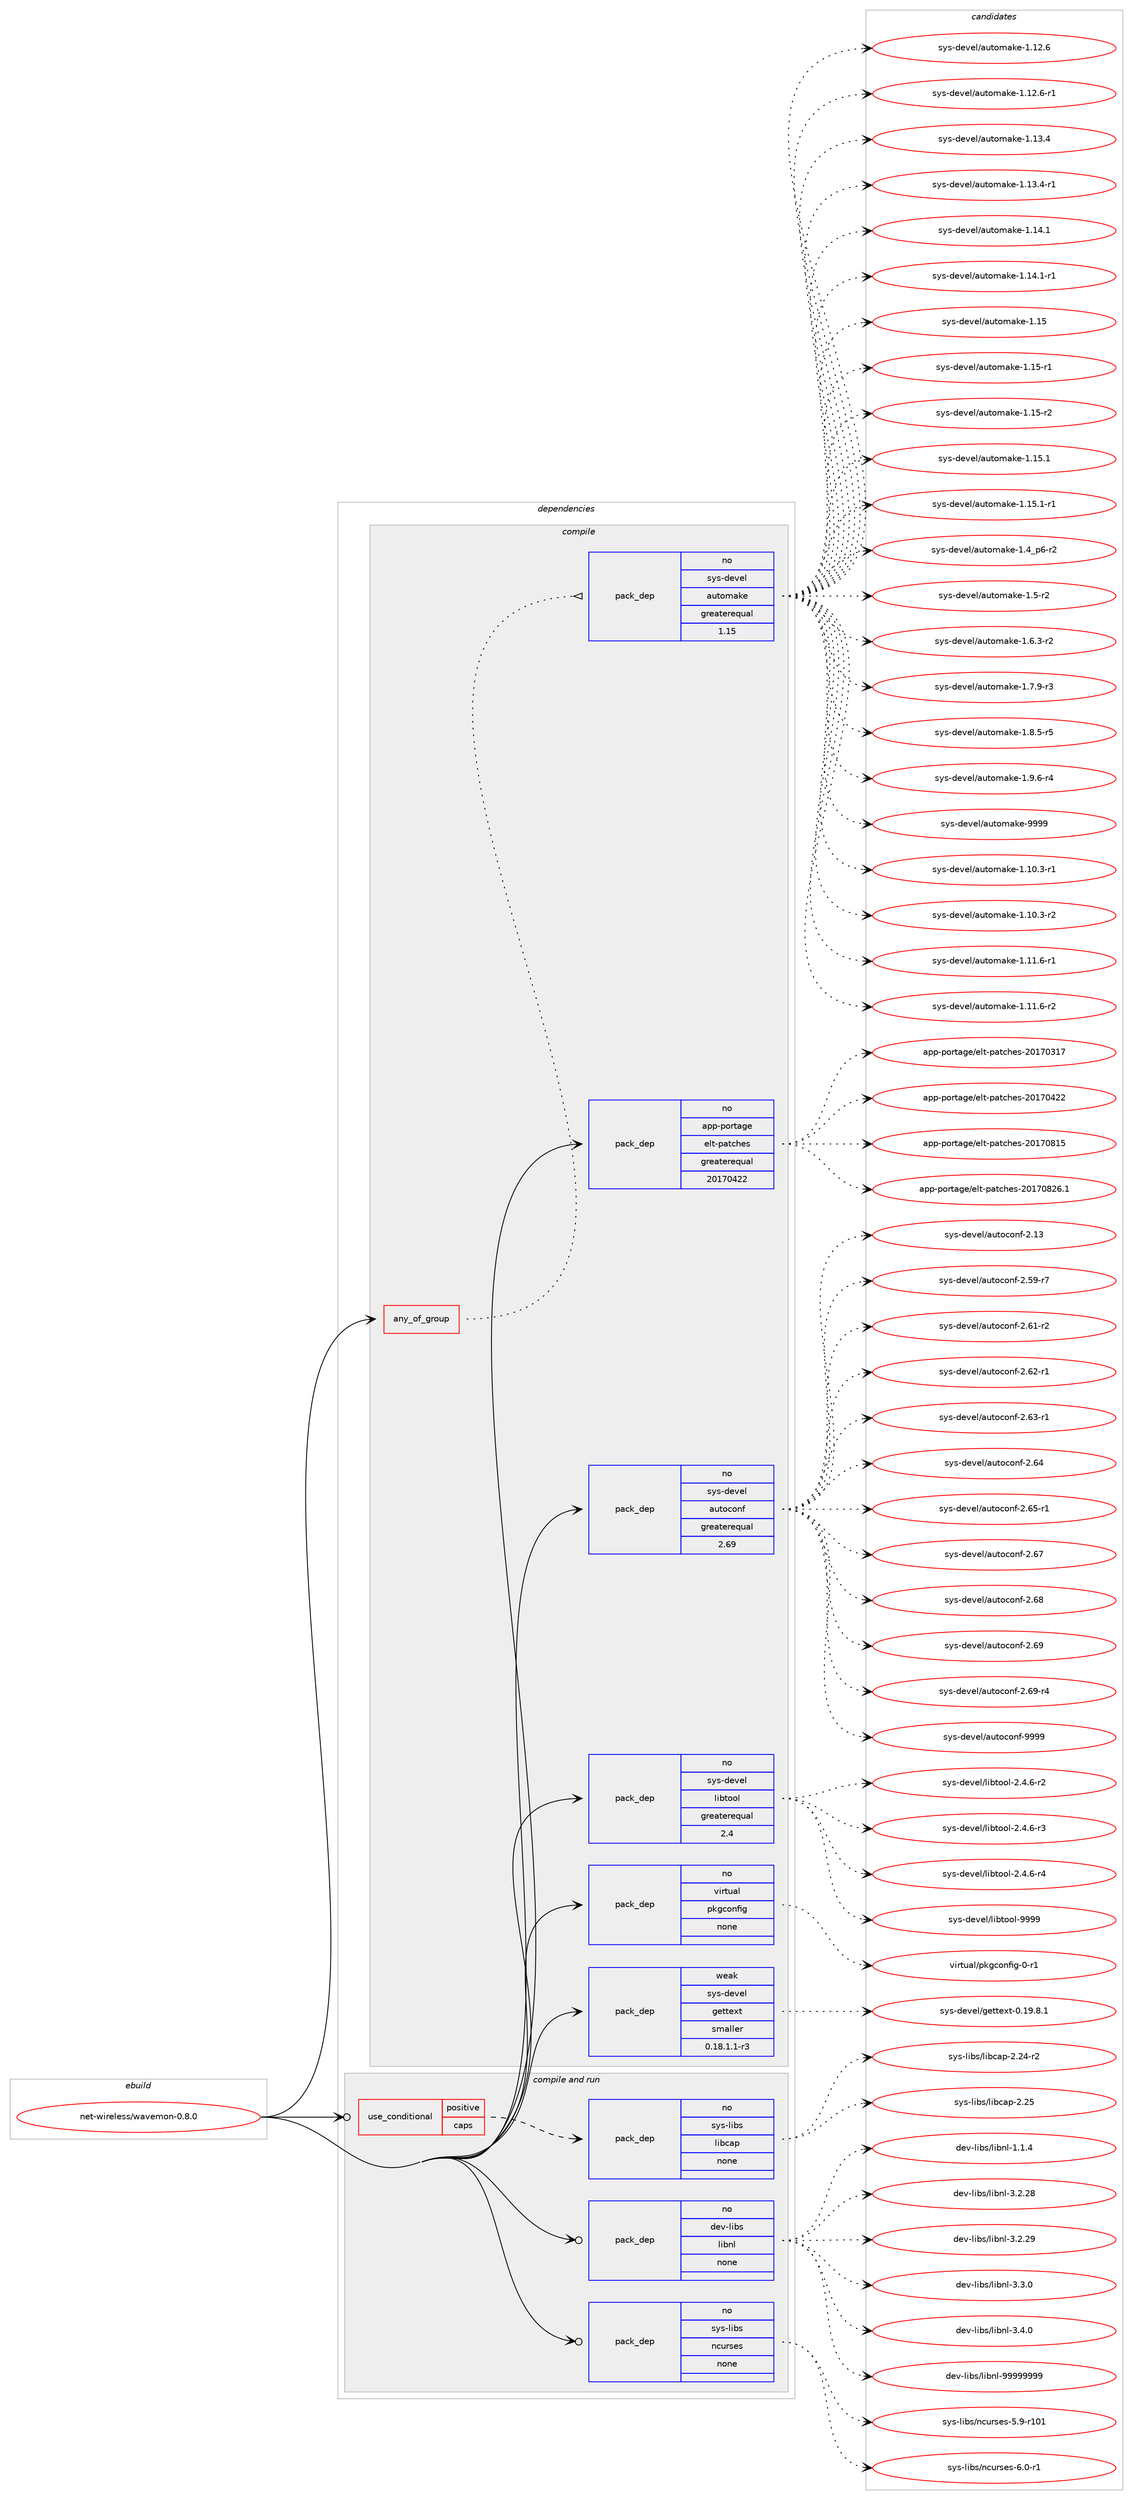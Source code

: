 digraph prolog {

# *************
# Graph options
# *************

newrank=true;
concentrate=true;
compound=true;
graph [rankdir=LR,fontname=Helvetica,fontsize=10,ranksep=1.5];#, ranksep=2.5, nodesep=0.2];
edge  [arrowhead=vee];
node  [fontname=Helvetica,fontsize=10];

# **********
# The ebuild
# **********

subgraph cluster_leftcol {
color=gray;
rank=same;
label=<<i>ebuild</i>>;
id [label="net-wireless/wavemon-0.8.0", color=red, width=4, href="../net-wireless/wavemon-0.8.0.svg"];
}

# ****************
# The dependencies
# ****************

subgraph cluster_midcol {
color=gray;
label=<<i>dependencies</i>>;
subgraph cluster_compile {
fillcolor="#eeeeee";
style=filled;
label=<<i>compile</i>>;
subgraph any7404 {
dependency440443 [label=<<TABLE BORDER="0" CELLBORDER="1" CELLSPACING="0" CELLPADDING="4"><TR><TD CELLPADDING="10">any_of_group</TD></TR></TABLE>>, shape=none, color=red];subgraph pack323925 {
dependency440444 [label=<<TABLE BORDER="0" CELLBORDER="1" CELLSPACING="0" CELLPADDING="4" WIDTH="220"><TR><TD ROWSPAN="6" CELLPADDING="30">pack_dep</TD></TR><TR><TD WIDTH="110">no</TD></TR><TR><TD>sys-devel</TD></TR><TR><TD>automake</TD></TR><TR><TD>greaterequal</TD></TR><TR><TD>1.15</TD></TR></TABLE>>, shape=none, color=blue];
}
dependency440443:e -> dependency440444:w [weight=20,style="dotted",arrowhead="oinv"];
}
id:e -> dependency440443:w [weight=20,style="solid",arrowhead="vee"];
subgraph pack323926 {
dependency440445 [label=<<TABLE BORDER="0" CELLBORDER="1" CELLSPACING="0" CELLPADDING="4" WIDTH="220"><TR><TD ROWSPAN="6" CELLPADDING="30">pack_dep</TD></TR><TR><TD WIDTH="110">no</TD></TR><TR><TD>app-portage</TD></TR><TR><TD>elt-patches</TD></TR><TR><TD>greaterequal</TD></TR><TR><TD>20170422</TD></TR></TABLE>>, shape=none, color=blue];
}
id:e -> dependency440445:w [weight=20,style="solid",arrowhead="vee"];
subgraph pack323927 {
dependency440446 [label=<<TABLE BORDER="0" CELLBORDER="1" CELLSPACING="0" CELLPADDING="4" WIDTH="220"><TR><TD ROWSPAN="6" CELLPADDING="30">pack_dep</TD></TR><TR><TD WIDTH="110">no</TD></TR><TR><TD>sys-devel</TD></TR><TR><TD>autoconf</TD></TR><TR><TD>greaterequal</TD></TR><TR><TD>2.69</TD></TR></TABLE>>, shape=none, color=blue];
}
id:e -> dependency440446:w [weight=20,style="solid",arrowhead="vee"];
subgraph pack323928 {
dependency440447 [label=<<TABLE BORDER="0" CELLBORDER="1" CELLSPACING="0" CELLPADDING="4" WIDTH="220"><TR><TD ROWSPAN="6" CELLPADDING="30">pack_dep</TD></TR><TR><TD WIDTH="110">no</TD></TR><TR><TD>sys-devel</TD></TR><TR><TD>libtool</TD></TR><TR><TD>greaterequal</TD></TR><TR><TD>2.4</TD></TR></TABLE>>, shape=none, color=blue];
}
id:e -> dependency440447:w [weight=20,style="solid",arrowhead="vee"];
subgraph pack323929 {
dependency440448 [label=<<TABLE BORDER="0" CELLBORDER="1" CELLSPACING="0" CELLPADDING="4" WIDTH="220"><TR><TD ROWSPAN="6" CELLPADDING="30">pack_dep</TD></TR><TR><TD WIDTH="110">no</TD></TR><TR><TD>virtual</TD></TR><TR><TD>pkgconfig</TD></TR><TR><TD>none</TD></TR><TR><TD></TD></TR></TABLE>>, shape=none, color=blue];
}
id:e -> dependency440448:w [weight=20,style="solid",arrowhead="vee"];
subgraph pack323930 {
dependency440449 [label=<<TABLE BORDER="0" CELLBORDER="1" CELLSPACING="0" CELLPADDING="4" WIDTH="220"><TR><TD ROWSPAN="6" CELLPADDING="30">pack_dep</TD></TR><TR><TD WIDTH="110">weak</TD></TR><TR><TD>sys-devel</TD></TR><TR><TD>gettext</TD></TR><TR><TD>smaller</TD></TR><TR><TD>0.18.1.1-r3</TD></TR></TABLE>>, shape=none, color=blue];
}
id:e -> dependency440449:w [weight=20,style="solid",arrowhead="vee"];
}
subgraph cluster_compileandrun {
fillcolor="#eeeeee";
style=filled;
label=<<i>compile and run</i>>;
subgraph cond108875 {
dependency440450 [label=<<TABLE BORDER="0" CELLBORDER="1" CELLSPACING="0" CELLPADDING="4"><TR><TD ROWSPAN="3" CELLPADDING="10">use_conditional</TD></TR><TR><TD>positive</TD></TR><TR><TD>caps</TD></TR></TABLE>>, shape=none, color=red];
subgraph pack323931 {
dependency440451 [label=<<TABLE BORDER="0" CELLBORDER="1" CELLSPACING="0" CELLPADDING="4" WIDTH="220"><TR><TD ROWSPAN="6" CELLPADDING="30">pack_dep</TD></TR><TR><TD WIDTH="110">no</TD></TR><TR><TD>sys-libs</TD></TR><TR><TD>libcap</TD></TR><TR><TD>none</TD></TR><TR><TD></TD></TR></TABLE>>, shape=none, color=blue];
}
dependency440450:e -> dependency440451:w [weight=20,style="dashed",arrowhead="vee"];
}
id:e -> dependency440450:w [weight=20,style="solid",arrowhead="odotvee"];
subgraph pack323932 {
dependency440452 [label=<<TABLE BORDER="0" CELLBORDER="1" CELLSPACING="0" CELLPADDING="4" WIDTH="220"><TR><TD ROWSPAN="6" CELLPADDING="30">pack_dep</TD></TR><TR><TD WIDTH="110">no</TD></TR><TR><TD>dev-libs</TD></TR><TR><TD>libnl</TD></TR><TR><TD>none</TD></TR><TR><TD></TD></TR></TABLE>>, shape=none, color=blue];
}
id:e -> dependency440452:w [weight=20,style="solid",arrowhead="odotvee"];
subgraph pack323933 {
dependency440453 [label=<<TABLE BORDER="0" CELLBORDER="1" CELLSPACING="0" CELLPADDING="4" WIDTH="220"><TR><TD ROWSPAN="6" CELLPADDING="30">pack_dep</TD></TR><TR><TD WIDTH="110">no</TD></TR><TR><TD>sys-libs</TD></TR><TR><TD>ncurses</TD></TR><TR><TD>none</TD></TR><TR><TD></TD></TR></TABLE>>, shape=none, color=blue];
}
id:e -> dependency440453:w [weight=20,style="solid",arrowhead="odotvee"];
}
subgraph cluster_run {
fillcolor="#eeeeee";
style=filled;
label=<<i>run</i>>;
}
}

# **************
# The candidates
# **************

subgraph cluster_choices {
rank=same;
color=gray;
label=<<i>candidates</i>>;

subgraph choice323925 {
color=black;
nodesep=1;
choice11512111545100101118101108479711711611110997107101454946494846514511449 [label="sys-devel/automake-1.10.3-r1", color=red, width=4,href="../sys-devel/automake-1.10.3-r1.svg"];
choice11512111545100101118101108479711711611110997107101454946494846514511450 [label="sys-devel/automake-1.10.3-r2", color=red, width=4,href="../sys-devel/automake-1.10.3-r2.svg"];
choice11512111545100101118101108479711711611110997107101454946494946544511449 [label="sys-devel/automake-1.11.6-r1", color=red, width=4,href="../sys-devel/automake-1.11.6-r1.svg"];
choice11512111545100101118101108479711711611110997107101454946494946544511450 [label="sys-devel/automake-1.11.6-r2", color=red, width=4,href="../sys-devel/automake-1.11.6-r2.svg"];
choice1151211154510010111810110847971171161111099710710145494649504654 [label="sys-devel/automake-1.12.6", color=red, width=4,href="../sys-devel/automake-1.12.6.svg"];
choice11512111545100101118101108479711711611110997107101454946495046544511449 [label="sys-devel/automake-1.12.6-r1", color=red, width=4,href="../sys-devel/automake-1.12.6-r1.svg"];
choice1151211154510010111810110847971171161111099710710145494649514652 [label="sys-devel/automake-1.13.4", color=red, width=4,href="../sys-devel/automake-1.13.4.svg"];
choice11512111545100101118101108479711711611110997107101454946495146524511449 [label="sys-devel/automake-1.13.4-r1", color=red, width=4,href="../sys-devel/automake-1.13.4-r1.svg"];
choice1151211154510010111810110847971171161111099710710145494649524649 [label="sys-devel/automake-1.14.1", color=red, width=4,href="../sys-devel/automake-1.14.1.svg"];
choice11512111545100101118101108479711711611110997107101454946495246494511449 [label="sys-devel/automake-1.14.1-r1", color=red, width=4,href="../sys-devel/automake-1.14.1-r1.svg"];
choice115121115451001011181011084797117116111109971071014549464953 [label="sys-devel/automake-1.15", color=red, width=4,href="../sys-devel/automake-1.15.svg"];
choice1151211154510010111810110847971171161111099710710145494649534511449 [label="sys-devel/automake-1.15-r1", color=red, width=4,href="../sys-devel/automake-1.15-r1.svg"];
choice1151211154510010111810110847971171161111099710710145494649534511450 [label="sys-devel/automake-1.15-r2", color=red, width=4,href="../sys-devel/automake-1.15-r2.svg"];
choice1151211154510010111810110847971171161111099710710145494649534649 [label="sys-devel/automake-1.15.1", color=red, width=4,href="../sys-devel/automake-1.15.1.svg"];
choice11512111545100101118101108479711711611110997107101454946495346494511449 [label="sys-devel/automake-1.15.1-r1", color=red, width=4,href="../sys-devel/automake-1.15.1-r1.svg"];
choice115121115451001011181011084797117116111109971071014549465295112544511450 [label="sys-devel/automake-1.4_p6-r2", color=red, width=4,href="../sys-devel/automake-1.4_p6-r2.svg"];
choice11512111545100101118101108479711711611110997107101454946534511450 [label="sys-devel/automake-1.5-r2", color=red, width=4,href="../sys-devel/automake-1.5-r2.svg"];
choice115121115451001011181011084797117116111109971071014549465446514511450 [label="sys-devel/automake-1.6.3-r2", color=red, width=4,href="../sys-devel/automake-1.6.3-r2.svg"];
choice115121115451001011181011084797117116111109971071014549465546574511451 [label="sys-devel/automake-1.7.9-r3", color=red, width=4,href="../sys-devel/automake-1.7.9-r3.svg"];
choice115121115451001011181011084797117116111109971071014549465646534511453 [label="sys-devel/automake-1.8.5-r5", color=red, width=4,href="../sys-devel/automake-1.8.5-r5.svg"];
choice115121115451001011181011084797117116111109971071014549465746544511452 [label="sys-devel/automake-1.9.6-r4", color=red, width=4,href="../sys-devel/automake-1.9.6-r4.svg"];
choice115121115451001011181011084797117116111109971071014557575757 [label="sys-devel/automake-9999", color=red, width=4,href="../sys-devel/automake-9999.svg"];
dependency440444:e -> choice11512111545100101118101108479711711611110997107101454946494846514511449:w [style=dotted,weight="100"];
dependency440444:e -> choice11512111545100101118101108479711711611110997107101454946494846514511450:w [style=dotted,weight="100"];
dependency440444:e -> choice11512111545100101118101108479711711611110997107101454946494946544511449:w [style=dotted,weight="100"];
dependency440444:e -> choice11512111545100101118101108479711711611110997107101454946494946544511450:w [style=dotted,weight="100"];
dependency440444:e -> choice1151211154510010111810110847971171161111099710710145494649504654:w [style=dotted,weight="100"];
dependency440444:e -> choice11512111545100101118101108479711711611110997107101454946495046544511449:w [style=dotted,weight="100"];
dependency440444:e -> choice1151211154510010111810110847971171161111099710710145494649514652:w [style=dotted,weight="100"];
dependency440444:e -> choice11512111545100101118101108479711711611110997107101454946495146524511449:w [style=dotted,weight="100"];
dependency440444:e -> choice1151211154510010111810110847971171161111099710710145494649524649:w [style=dotted,weight="100"];
dependency440444:e -> choice11512111545100101118101108479711711611110997107101454946495246494511449:w [style=dotted,weight="100"];
dependency440444:e -> choice115121115451001011181011084797117116111109971071014549464953:w [style=dotted,weight="100"];
dependency440444:e -> choice1151211154510010111810110847971171161111099710710145494649534511449:w [style=dotted,weight="100"];
dependency440444:e -> choice1151211154510010111810110847971171161111099710710145494649534511450:w [style=dotted,weight="100"];
dependency440444:e -> choice1151211154510010111810110847971171161111099710710145494649534649:w [style=dotted,weight="100"];
dependency440444:e -> choice11512111545100101118101108479711711611110997107101454946495346494511449:w [style=dotted,weight="100"];
dependency440444:e -> choice115121115451001011181011084797117116111109971071014549465295112544511450:w [style=dotted,weight="100"];
dependency440444:e -> choice11512111545100101118101108479711711611110997107101454946534511450:w [style=dotted,weight="100"];
dependency440444:e -> choice115121115451001011181011084797117116111109971071014549465446514511450:w [style=dotted,weight="100"];
dependency440444:e -> choice115121115451001011181011084797117116111109971071014549465546574511451:w [style=dotted,weight="100"];
dependency440444:e -> choice115121115451001011181011084797117116111109971071014549465646534511453:w [style=dotted,weight="100"];
dependency440444:e -> choice115121115451001011181011084797117116111109971071014549465746544511452:w [style=dotted,weight="100"];
dependency440444:e -> choice115121115451001011181011084797117116111109971071014557575757:w [style=dotted,weight="100"];
}
subgraph choice323926 {
color=black;
nodesep=1;
choice97112112451121111141169710310147101108116451129711699104101115455048495548514955 [label="app-portage/elt-patches-20170317", color=red, width=4,href="../app-portage/elt-patches-20170317.svg"];
choice97112112451121111141169710310147101108116451129711699104101115455048495548525050 [label="app-portage/elt-patches-20170422", color=red, width=4,href="../app-portage/elt-patches-20170422.svg"];
choice97112112451121111141169710310147101108116451129711699104101115455048495548564953 [label="app-portage/elt-patches-20170815", color=red, width=4,href="../app-portage/elt-patches-20170815.svg"];
choice971121124511211111411697103101471011081164511297116991041011154550484955485650544649 [label="app-portage/elt-patches-20170826.1", color=red, width=4,href="../app-portage/elt-patches-20170826.1.svg"];
dependency440445:e -> choice97112112451121111141169710310147101108116451129711699104101115455048495548514955:w [style=dotted,weight="100"];
dependency440445:e -> choice97112112451121111141169710310147101108116451129711699104101115455048495548525050:w [style=dotted,weight="100"];
dependency440445:e -> choice97112112451121111141169710310147101108116451129711699104101115455048495548564953:w [style=dotted,weight="100"];
dependency440445:e -> choice971121124511211111411697103101471011081164511297116991041011154550484955485650544649:w [style=dotted,weight="100"];
}
subgraph choice323927 {
color=black;
nodesep=1;
choice115121115451001011181011084797117116111991111101024550464951 [label="sys-devel/autoconf-2.13", color=red, width=4,href="../sys-devel/autoconf-2.13.svg"];
choice1151211154510010111810110847971171161119911111010245504653574511455 [label="sys-devel/autoconf-2.59-r7", color=red, width=4,href="../sys-devel/autoconf-2.59-r7.svg"];
choice1151211154510010111810110847971171161119911111010245504654494511450 [label="sys-devel/autoconf-2.61-r2", color=red, width=4,href="../sys-devel/autoconf-2.61-r2.svg"];
choice1151211154510010111810110847971171161119911111010245504654504511449 [label="sys-devel/autoconf-2.62-r1", color=red, width=4,href="../sys-devel/autoconf-2.62-r1.svg"];
choice1151211154510010111810110847971171161119911111010245504654514511449 [label="sys-devel/autoconf-2.63-r1", color=red, width=4,href="../sys-devel/autoconf-2.63-r1.svg"];
choice115121115451001011181011084797117116111991111101024550465452 [label="sys-devel/autoconf-2.64", color=red, width=4,href="../sys-devel/autoconf-2.64.svg"];
choice1151211154510010111810110847971171161119911111010245504654534511449 [label="sys-devel/autoconf-2.65-r1", color=red, width=4,href="../sys-devel/autoconf-2.65-r1.svg"];
choice115121115451001011181011084797117116111991111101024550465455 [label="sys-devel/autoconf-2.67", color=red, width=4,href="../sys-devel/autoconf-2.67.svg"];
choice115121115451001011181011084797117116111991111101024550465456 [label="sys-devel/autoconf-2.68", color=red, width=4,href="../sys-devel/autoconf-2.68.svg"];
choice115121115451001011181011084797117116111991111101024550465457 [label="sys-devel/autoconf-2.69", color=red, width=4,href="../sys-devel/autoconf-2.69.svg"];
choice1151211154510010111810110847971171161119911111010245504654574511452 [label="sys-devel/autoconf-2.69-r4", color=red, width=4,href="../sys-devel/autoconf-2.69-r4.svg"];
choice115121115451001011181011084797117116111991111101024557575757 [label="sys-devel/autoconf-9999", color=red, width=4,href="../sys-devel/autoconf-9999.svg"];
dependency440446:e -> choice115121115451001011181011084797117116111991111101024550464951:w [style=dotted,weight="100"];
dependency440446:e -> choice1151211154510010111810110847971171161119911111010245504653574511455:w [style=dotted,weight="100"];
dependency440446:e -> choice1151211154510010111810110847971171161119911111010245504654494511450:w [style=dotted,weight="100"];
dependency440446:e -> choice1151211154510010111810110847971171161119911111010245504654504511449:w [style=dotted,weight="100"];
dependency440446:e -> choice1151211154510010111810110847971171161119911111010245504654514511449:w [style=dotted,weight="100"];
dependency440446:e -> choice115121115451001011181011084797117116111991111101024550465452:w [style=dotted,weight="100"];
dependency440446:e -> choice1151211154510010111810110847971171161119911111010245504654534511449:w [style=dotted,weight="100"];
dependency440446:e -> choice115121115451001011181011084797117116111991111101024550465455:w [style=dotted,weight="100"];
dependency440446:e -> choice115121115451001011181011084797117116111991111101024550465456:w [style=dotted,weight="100"];
dependency440446:e -> choice115121115451001011181011084797117116111991111101024550465457:w [style=dotted,weight="100"];
dependency440446:e -> choice1151211154510010111810110847971171161119911111010245504654574511452:w [style=dotted,weight="100"];
dependency440446:e -> choice115121115451001011181011084797117116111991111101024557575757:w [style=dotted,weight="100"];
}
subgraph choice323928 {
color=black;
nodesep=1;
choice1151211154510010111810110847108105981161111111084550465246544511450 [label="sys-devel/libtool-2.4.6-r2", color=red, width=4,href="../sys-devel/libtool-2.4.6-r2.svg"];
choice1151211154510010111810110847108105981161111111084550465246544511451 [label="sys-devel/libtool-2.4.6-r3", color=red, width=4,href="../sys-devel/libtool-2.4.6-r3.svg"];
choice1151211154510010111810110847108105981161111111084550465246544511452 [label="sys-devel/libtool-2.4.6-r4", color=red, width=4,href="../sys-devel/libtool-2.4.6-r4.svg"];
choice1151211154510010111810110847108105981161111111084557575757 [label="sys-devel/libtool-9999", color=red, width=4,href="../sys-devel/libtool-9999.svg"];
dependency440447:e -> choice1151211154510010111810110847108105981161111111084550465246544511450:w [style=dotted,weight="100"];
dependency440447:e -> choice1151211154510010111810110847108105981161111111084550465246544511451:w [style=dotted,weight="100"];
dependency440447:e -> choice1151211154510010111810110847108105981161111111084550465246544511452:w [style=dotted,weight="100"];
dependency440447:e -> choice1151211154510010111810110847108105981161111111084557575757:w [style=dotted,weight="100"];
}
subgraph choice323929 {
color=black;
nodesep=1;
choice11810511411611797108471121071039911111010210510345484511449 [label="virtual/pkgconfig-0-r1", color=red, width=4,href="../virtual/pkgconfig-0-r1.svg"];
dependency440448:e -> choice11810511411611797108471121071039911111010210510345484511449:w [style=dotted,weight="100"];
}
subgraph choice323930 {
color=black;
nodesep=1;
choice1151211154510010111810110847103101116116101120116454846495746564649 [label="sys-devel/gettext-0.19.8.1", color=red, width=4,href="../sys-devel/gettext-0.19.8.1.svg"];
dependency440449:e -> choice1151211154510010111810110847103101116116101120116454846495746564649:w [style=dotted,weight="100"];
}
subgraph choice323931 {
color=black;
nodesep=1;
choice11512111545108105981154710810598999711245504650524511450 [label="sys-libs/libcap-2.24-r2", color=red, width=4,href="../sys-libs/libcap-2.24-r2.svg"];
choice1151211154510810598115471081059899971124550465053 [label="sys-libs/libcap-2.25", color=red, width=4,href="../sys-libs/libcap-2.25.svg"];
dependency440451:e -> choice11512111545108105981154710810598999711245504650524511450:w [style=dotted,weight="100"];
dependency440451:e -> choice1151211154510810598115471081059899971124550465053:w [style=dotted,weight="100"];
}
subgraph choice323932 {
color=black;
nodesep=1;
choice10010111845108105981154710810598110108454946494652 [label="dev-libs/libnl-1.1.4", color=red, width=4,href="../dev-libs/libnl-1.1.4.svg"];
choice1001011184510810598115471081059811010845514650465056 [label="dev-libs/libnl-3.2.28", color=red, width=4,href="../dev-libs/libnl-3.2.28.svg"];
choice1001011184510810598115471081059811010845514650465057 [label="dev-libs/libnl-3.2.29", color=red, width=4,href="../dev-libs/libnl-3.2.29.svg"];
choice10010111845108105981154710810598110108455146514648 [label="dev-libs/libnl-3.3.0", color=red, width=4,href="../dev-libs/libnl-3.3.0.svg"];
choice10010111845108105981154710810598110108455146524648 [label="dev-libs/libnl-3.4.0", color=red, width=4,href="../dev-libs/libnl-3.4.0.svg"];
choice10010111845108105981154710810598110108455757575757575757 [label="dev-libs/libnl-99999999", color=red, width=4,href="../dev-libs/libnl-99999999.svg"];
dependency440452:e -> choice10010111845108105981154710810598110108454946494652:w [style=dotted,weight="100"];
dependency440452:e -> choice1001011184510810598115471081059811010845514650465056:w [style=dotted,weight="100"];
dependency440452:e -> choice1001011184510810598115471081059811010845514650465057:w [style=dotted,weight="100"];
dependency440452:e -> choice10010111845108105981154710810598110108455146514648:w [style=dotted,weight="100"];
dependency440452:e -> choice10010111845108105981154710810598110108455146524648:w [style=dotted,weight="100"];
dependency440452:e -> choice10010111845108105981154710810598110108455757575757575757:w [style=dotted,weight="100"];
}
subgraph choice323933 {
color=black;
nodesep=1;
choice115121115451081059811547110991171141151011154553465745114494849 [label="sys-libs/ncurses-5.9-r101", color=red, width=4,href="../sys-libs/ncurses-5.9-r101.svg"];
choice11512111545108105981154711099117114115101115455446484511449 [label="sys-libs/ncurses-6.0-r1", color=red, width=4,href="../sys-libs/ncurses-6.0-r1.svg"];
dependency440453:e -> choice115121115451081059811547110991171141151011154553465745114494849:w [style=dotted,weight="100"];
dependency440453:e -> choice11512111545108105981154711099117114115101115455446484511449:w [style=dotted,weight="100"];
}
}

}
